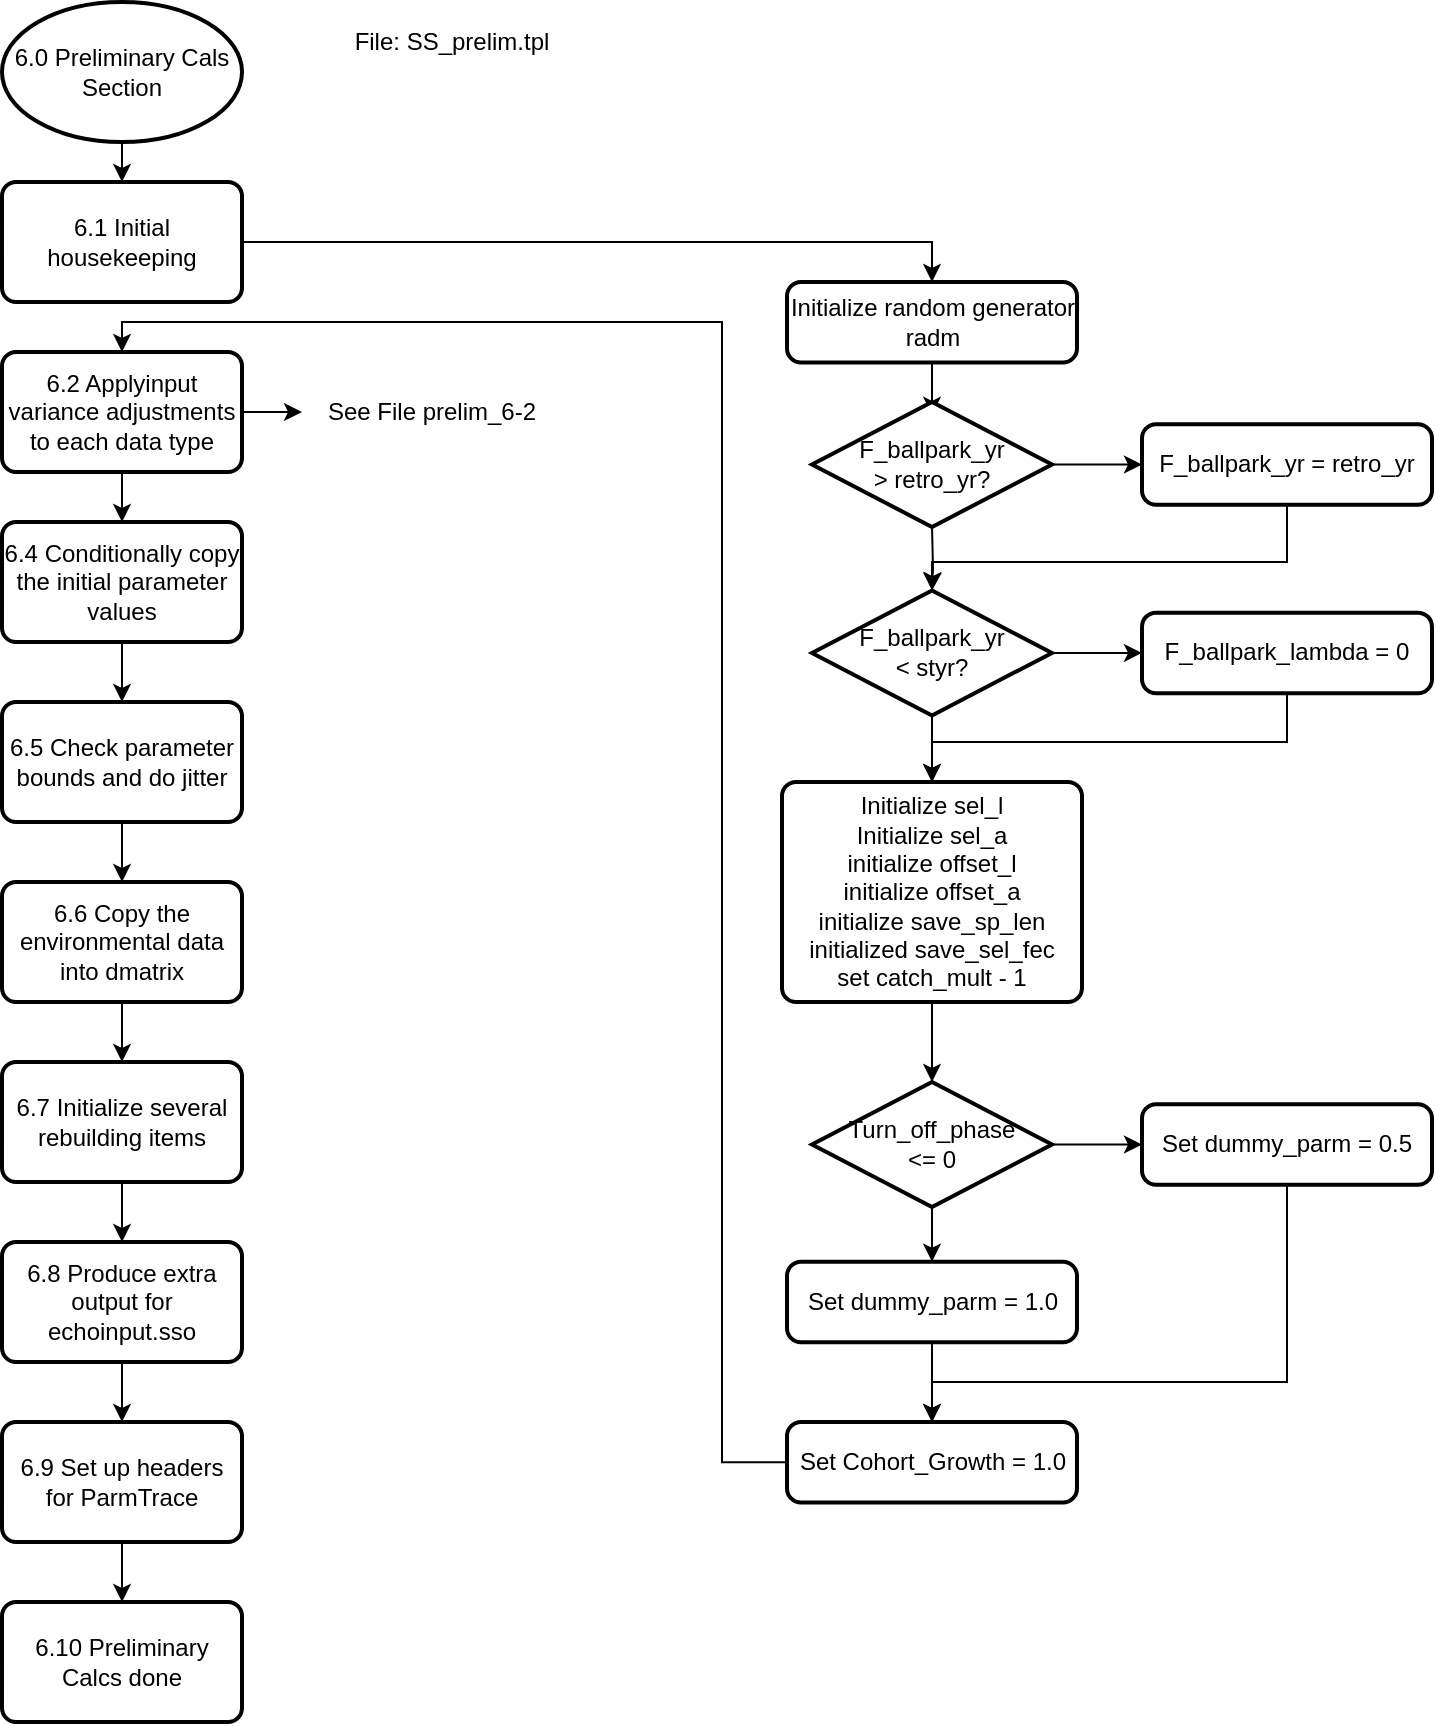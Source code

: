 <mxfile version="13.9.9" type="device"><diagram id="QIWCyruMZ_F5Vte4pLTj" name="Page-1"><mxGraphModel dx="1086" dy="666" grid="1" gridSize="10" guides="1" tooltips="1" connect="1" arrows="1" fold="1" page="1" pageScale="1" pageWidth="850" pageHeight="1100" math="0" shadow="0"><root><mxCell id="0"/><mxCell id="1" parent="0"/><mxCell id="bSxlJlI8j-9xhlXNGuxe-2" value="" style="edgeStyle=orthogonalEdgeStyle;rounded=0;orthogonalLoop=1;jettySize=auto;html=1;" parent="1" source="bSxlJlI8j-9xhlXNGuxe-3" target="bSxlJlI8j-9xhlXNGuxe-4" edge="1"><mxGeometry relative="1" as="geometry"/></mxCell><mxCell id="bSxlJlI8j-9xhlXNGuxe-3" value="&lt;span&gt;6.0 Preliminary Cals Section&lt;/span&gt;" style="strokeWidth=2;html=1;shape=mxgraph.flowchart.start_1;whiteSpace=wrap;" parent="1" vertex="1"><mxGeometry x="70" y="50" width="120" height="70" as="geometry"/></mxCell><mxCell id="bSxlJlI8j-9xhlXNGuxe-43" style="edgeStyle=orthogonalEdgeStyle;rounded=0;orthogonalLoop=1;jettySize=auto;html=1;" parent="1" source="bSxlJlI8j-9xhlXNGuxe-4" target="bSxlJlI8j-9xhlXNGuxe-21" edge="1"><mxGeometry relative="1" as="geometry"><Array as="points"><mxPoint x="535" y="170"/></Array></mxGeometry></mxCell><mxCell id="bSxlJlI8j-9xhlXNGuxe-4" value="&lt;span&gt;6.1 Initial housekeeping&lt;/span&gt;" style="rounded=1;whiteSpace=wrap;html=1;absoluteArcSize=1;arcSize=14;strokeWidth=2;" parent="1" vertex="1"><mxGeometry x="70" y="140" width="120" height="60" as="geometry"/></mxCell><mxCell id="bSxlJlI8j-9xhlXNGuxe-13" style="edgeStyle=orthogonalEdgeStyle;rounded=0;orthogonalLoop=1;jettySize=auto;html=1;" parent="1" source="bSxlJlI8j-9xhlXNGuxe-5" target="bSxlJlI8j-9xhlXNGuxe-6" edge="1"><mxGeometry relative="1" as="geometry"/></mxCell><mxCell id="i3Sz4ihlXYzRZ6S4Y56M-4" value="" style="edgeStyle=orthogonalEdgeStyle;rounded=0;orthogonalLoop=1;jettySize=auto;html=1;" edge="1" parent="1" source="bSxlJlI8j-9xhlXNGuxe-5" target="i3Sz4ihlXYzRZ6S4Y56M-2"><mxGeometry relative="1" as="geometry"/></mxCell><mxCell id="bSxlJlI8j-9xhlXNGuxe-5" value="6.2 Applyinput variance adjustments to each data type" style="rounded=1;whiteSpace=wrap;html=1;absoluteArcSize=1;arcSize=14;strokeWidth=2;" parent="1" vertex="1"><mxGeometry x="70" y="225" width="120" height="60" as="geometry"/></mxCell><mxCell id="bSxlJlI8j-9xhlXNGuxe-14" style="edgeStyle=orthogonalEdgeStyle;rounded=0;orthogonalLoop=1;jettySize=auto;html=1;entryX=0.5;entryY=0;entryDx=0;entryDy=0;" parent="1" source="bSxlJlI8j-9xhlXNGuxe-6" target="bSxlJlI8j-9xhlXNGuxe-7" edge="1"><mxGeometry relative="1" as="geometry"/></mxCell><mxCell id="bSxlJlI8j-9xhlXNGuxe-6" value="6.4 Conditionally copy the initial parameter values" style="rounded=1;whiteSpace=wrap;html=1;absoluteArcSize=1;arcSize=14;strokeWidth=2;" parent="1" vertex="1"><mxGeometry x="70" y="310" width="120" height="60" as="geometry"/></mxCell><mxCell id="bSxlJlI8j-9xhlXNGuxe-15" style="edgeStyle=orthogonalEdgeStyle;rounded=0;orthogonalLoop=1;jettySize=auto;html=1;" parent="1" source="bSxlJlI8j-9xhlXNGuxe-7" target="bSxlJlI8j-9xhlXNGuxe-8" edge="1"><mxGeometry relative="1" as="geometry"/></mxCell><mxCell id="bSxlJlI8j-9xhlXNGuxe-7" value="6.5 Check parameter bounds and do jitter" style="rounded=1;whiteSpace=wrap;html=1;absoluteArcSize=1;arcSize=14;strokeWidth=2;" parent="1" vertex="1"><mxGeometry x="70" y="400" width="120" height="60" as="geometry"/></mxCell><mxCell id="bSxlJlI8j-9xhlXNGuxe-16" style="edgeStyle=orthogonalEdgeStyle;rounded=0;orthogonalLoop=1;jettySize=auto;html=1;" parent="1" source="bSxlJlI8j-9xhlXNGuxe-8" target="bSxlJlI8j-9xhlXNGuxe-9" edge="1"><mxGeometry relative="1" as="geometry"/></mxCell><mxCell id="bSxlJlI8j-9xhlXNGuxe-8" value="6.6 Copy the environmental data into dmatrix" style="rounded=1;whiteSpace=wrap;html=1;absoluteArcSize=1;arcSize=14;strokeWidth=2;" parent="1" vertex="1"><mxGeometry x="70" y="490" width="120" height="60" as="geometry"/></mxCell><mxCell id="bSxlJlI8j-9xhlXNGuxe-17" style="edgeStyle=orthogonalEdgeStyle;rounded=0;orthogonalLoop=1;jettySize=auto;html=1;" parent="1" source="bSxlJlI8j-9xhlXNGuxe-9" target="bSxlJlI8j-9xhlXNGuxe-10" edge="1"><mxGeometry relative="1" as="geometry"/></mxCell><mxCell id="bSxlJlI8j-9xhlXNGuxe-9" value="6.7 Initialize several rebuilding items" style="rounded=1;whiteSpace=wrap;html=1;absoluteArcSize=1;arcSize=14;strokeWidth=2;" parent="1" vertex="1"><mxGeometry x="70" y="580" width="120" height="60" as="geometry"/></mxCell><mxCell id="bSxlJlI8j-9xhlXNGuxe-18" style="edgeStyle=orthogonalEdgeStyle;rounded=0;orthogonalLoop=1;jettySize=auto;html=1;" parent="1" source="bSxlJlI8j-9xhlXNGuxe-10" target="bSxlJlI8j-9xhlXNGuxe-11" edge="1"><mxGeometry relative="1" as="geometry"/></mxCell><mxCell id="bSxlJlI8j-9xhlXNGuxe-10" value="6.8 Produce extra output for echoinput.sso" style="rounded=1;whiteSpace=wrap;html=1;absoluteArcSize=1;arcSize=14;strokeWidth=2;" parent="1" vertex="1"><mxGeometry x="70" y="670" width="120" height="60" as="geometry"/></mxCell><mxCell id="bSxlJlI8j-9xhlXNGuxe-19" style="edgeStyle=orthogonalEdgeStyle;rounded=0;orthogonalLoop=1;jettySize=auto;html=1;" parent="1" source="bSxlJlI8j-9xhlXNGuxe-11" target="bSxlJlI8j-9xhlXNGuxe-12" edge="1"><mxGeometry relative="1" as="geometry"/></mxCell><mxCell id="bSxlJlI8j-9xhlXNGuxe-11" value="6.9 Set up headers for ParmTrace" style="rounded=1;whiteSpace=wrap;html=1;absoluteArcSize=1;arcSize=14;strokeWidth=2;" parent="1" vertex="1"><mxGeometry x="70" y="760" width="120" height="60" as="geometry"/></mxCell><mxCell id="bSxlJlI8j-9xhlXNGuxe-12" value="6.10 Preliminary Calcs done" style="rounded=1;whiteSpace=wrap;html=1;absoluteArcSize=1;arcSize=14;strokeWidth=2;" parent="1" vertex="1"><mxGeometry x="70" y="850" width="120" height="60" as="geometry"/></mxCell><mxCell id="bSxlJlI8j-9xhlXNGuxe-20" style="edgeStyle=orthogonalEdgeStyle;rounded=0;orthogonalLoop=1;jettySize=auto;html=1;entryX=0.5;entryY=0;entryDx=0;entryDy=0;" parent="1" source="bSxlJlI8j-9xhlXNGuxe-21" edge="1"><mxGeometry relative="1" as="geometry"><mxPoint x="535" y="256.41" as="targetPoint"/></mxGeometry></mxCell><mxCell id="bSxlJlI8j-9xhlXNGuxe-21" value="Initialize random generator radm" style="rounded=1;whiteSpace=wrap;html=1;absoluteArcSize=1;arcSize=14;strokeWidth=2;" parent="1" vertex="1"><mxGeometry x="462.5" y="190.0" width="145" height="40.27" as="geometry"/></mxCell><mxCell id="bSxlJlI8j-9xhlXNGuxe-22" style="edgeStyle=orthogonalEdgeStyle;rounded=0;orthogonalLoop=1;jettySize=auto;html=1;" parent="1" target="bSxlJlI8j-9xhlXNGuxe-24" edge="1"><mxGeometry relative="1" as="geometry"><mxPoint x="535" y="312.19" as="sourcePoint"/></mxGeometry></mxCell><mxCell id="bSxlJlI8j-9xhlXNGuxe-30" style="edgeStyle=orthogonalEdgeStyle;rounded=0;orthogonalLoop=1;jettySize=auto;html=1;" parent="1" source="bSxlJlI8j-9xhlXNGuxe-24" target="bSxlJlI8j-9xhlXNGuxe-28" edge="1"><mxGeometry relative="1" as="geometry"/></mxCell><mxCell id="bSxlJlI8j-9xhlXNGuxe-33" style="edgeStyle=orthogonalEdgeStyle;rounded=0;orthogonalLoop=1;jettySize=auto;html=1;" parent="1" source="bSxlJlI8j-9xhlXNGuxe-24" target="bSxlJlI8j-9xhlXNGuxe-25" edge="1"><mxGeometry relative="1" as="geometry"/></mxCell><mxCell id="bSxlJlI8j-9xhlXNGuxe-24" value="F_ballpark_yr &lt;br&gt;&amp;lt; styr?" style="strokeWidth=2;html=1;shape=mxgraph.flowchart.decision;whiteSpace=wrap;" parent="1" vertex="1"><mxGeometry x="475" y="344.2" width="120" height="62.5" as="geometry"/></mxCell><mxCell id="bSxlJlI8j-9xhlXNGuxe-34" style="edgeStyle=orthogonalEdgeStyle;rounded=0;orthogonalLoop=1;jettySize=auto;html=1;" parent="1" source="bSxlJlI8j-9xhlXNGuxe-25" target="bSxlJlI8j-9xhlXNGuxe-32" edge="1"><mxGeometry relative="1" as="geometry"/></mxCell><mxCell id="bSxlJlI8j-9xhlXNGuxe-25" value="Initialize sel_l&lt;br&gt;Initialize sel_a&lt;br&gt;initialize offset_l&lt;br&gt;initialize offset_a&lt;br&gt;initialize save_sp_len&lt;br&gt;initialized save_sel_fec&lt;br&gt;set catch_mult - 1" style="rounded=1;whiteSpace=wrap;html=1;absoluteArcSize=1;arcSize=14;strokeWidth=2;" parent="1" vertex="1"><mxGeometry x="460" y="440" width="150" height="110" as="geometry"/></mxCell><mxCell id="bSxlJlI8j-9xhlXNGuxe-29" style="edgeStyle=orthogonalEdgeStyle;rounded=0;orthogonalLoop=1;jettySize=auto;html=1;" parent="1" source="bSxlJlI8j-9xhlXNGuxe-26" target="bSxlJlI8j-9xhlXNGuxe-27" edge="1"><mxGeometry relative="1" as="geometry"/></mxCell><mxCell id="bSxlJlI8j-9xhlXNGuxe-26" value="F_ballpark_yr &lt;br&gt;&amp;gt; retro_yr?" style="strokeWidth=2;html=1;shape=mxgraph.flowchart.decision;whiteSpace=wrap;" parent="1" vertex="1"><mxGeometry x="475" y="250" width="120" height="62.5" as="geometry"/></mxCell><mxCell id="bSxlJlI8j-9xhlXNGuxe-31" style="edgeStyle=orthogonalEdgeStyle;rounded=0;orthogonalLoop=1;jettySize=auto;html=1;entryX=0.5;entryY=0;entryDx=0;entryDy=0;entryPerimeter=0;" parent="1" source="bSxlJlI8j-9xhlXNGuxe-27" target="bSxlJlI8j-9xhlXNGuxe-24" edge="1"><mxGeometry relative="1" as="geometry"><Array as="points"><mxPoint x="713" y="330"/><mxPoint x="535" y="330"/></Array></mxGeometry></mxCell><mxCell id="bSxlJlI8j-9xhlXNGuxe-27" value="F_ballpark_yr = retro_yr" style="rounded=1;whiteSpace=wrap;html=1;absoluteArcSize=1;arcSize=14;strokeWidth=2;" parent="1" vertex="1"><mxGeometry x="640" y="261.12" width="145" height="40.27" as="geometry"/></mxCell><mxCell id="bSxlJlI8j-9xhlXNGuxe-35" style="edgeStyle=orthogonalEdgeStyle;rounded=0;orthogonalLoop=1;jettySize=auto;html=1;" parent="1" source="bSxlJlI8j-9xhlXNGuxe-28" target="bSxlJlI8j-9xhlXNGuxe-25" edge="1"><mxGeometry relative="1" as="geometry"><Array as="points"><mxPoint x="713" y="420"/><mxPoint x="535" y="420"/></Array></mxGeometry></mxCell><mxCell id="bSxlJlI8j-9xhlXNGuxe-28" value="F_ballpark_lambda = 0" style="rounded=1;whiteSpace=wrap;html=1;absoluteArcSize=1;arcSize=14;strokeWidth=2;" parent="1" vertex="1"><mxGeometry x="640" y="355.32" width="145" height="40.27" as="geometry"/></mxCell><mxCell id="bSxlJlI8j-9xhlXNGuxe-37" style="edgeStyle=orthogonalEdgeStyle;rounded=0;orthogonalLoop=1;jettySize=auto;html=1;" parent="1" source="bSxlJlI8j-9xhlXNGuxe-32" target="bSxlJlI8j-9xhlXNGuxe-36" edge="1"><mxGeometry relative="1" as="geometry"/></mxCell><mxCell id="bSxlJlI8j-9xhlXNGuxe-39" style="edgeStyle=orthogonalEdgeStyle;rounded=0;orthogonalLoop=1;jettySize=auto;html=1;entryX=0.5;entryY=0;entryDx=0;entryDy=0;" parent="1" source="bSxlJlI8j-9xhlXNGuxe-32" target="bSxlJlI8j-9xhlXNGuxe-38" edge="1"><mxGeometry relative="1" as="geometry"/></mxCell><mxCell id="bSxlJlI8j-9xhlXNGuxe-32" value="Turn_off_phase&lt;br&gt;&amp;lt;= 0" style="strokeWidth=2;html=1;shape=mxgraph.flowchart.decision;whiteSpace=wrap;" parent="1" vertex="1"><mxGeometry x="475" y="590" width="120" height="62.5" as="geometry"/></mxCell><mxCell id="bSxlJlI8j-9xhlXNGuxe-42" style="edgeStyle=orthogonalEdgeStyle;rounded=0;orthogonalLoop=1;jettySize=auto;html=1;" parent="1" source="bSxlJlI8j-9xhlXNGuxe-36" target="bSxlJlI8j-9xhlXNGuxe-40" edge="1"><mxGeometry relative="1" as="geometry"><Array as="points"><mxPoint x="713" y="740"/><mxPoint x="535" y="740"/></Array></mxGeometry></mxCell><mxCell id="bSxlJlI8j-9xhlXNGuxe-36" value="Set&amp;nbsp;dummy_parm = 0.5" style="rounded=1;whiteSpace=wrap;html=1;absoluteArcSize=1;arcSize=14;strokeWidth=2;" parent="1" vertex="1"><mxGeometry x="640" y="601.12" width="145" height="40.27" as="geometry"/></mxCell><mxCell id="bSxlJlI8j-9xhlXNGuxe-41" style="edgeStyle=orthogonalEdgeStyle;rounded=0;orthogonalLoop=1;jettySize=auto;html=1;" parent="1" source="bSxlJlI8j-9xhlXNGuxe-38" target="bSxlJlI8j-9xhlXNGuxe-40" edge="1"><mxGeometry relative="1" as="geometry"/></mxCell><mxCell id="bSxlJlI8j-9xhlXNGuxe-38" value="Set dummy_parm = 1.0" style="rounded=1;whiteSpace=wrap;html=1;absoluteArcSize=1;arcSize=14;strokeWidth=2;" parent="1" vertex="1"><mxGeometry x="462.5" y="679.87" width="145" height="40.27" as="geometry"/></mxCell><mxCell id="bSxlJlI8j-9xhlXNGuxe-44" style="edgeStyle=orthogonalEdgeStyle;rounded=0;orthogonalLoop=1;jettySize=auto;html=1;" parent="1" source="bSxlJlI8j-9xhlXNGuxe-40" target="bSxlJlI8j-9xhlXNGuxe-5" edge="1"><mxGeometry relative="1" as="geometry"><mxPoint x="390" y="410" as="targetPoint"/><Array as="points"><mxPoint x="430" y="780"/><mxPoint x="430" y="210"/><mxPoint x="130" y="210"/></Array></mxGeometry></mxCell><mxCell id="bSxlJlI8j-9xhlXNGuxe-40" value="Set&amp;nbsp;Cohort_Growth = 1.0" style="rounded=1;whiteSpace=wrap;html=1;absoluteArcSize=1;arcSize=14;strokeWidth=2;" parent="1" vertex="1"><mxGeometry x="462.5" y="760.0" width="145" height="40.27" as="geometry"/></mxCell><mxCell id="i3Sz4ihlXYzRZ6S4Y56M-1" value="File: SS_prelim.tpl&lt;br&gt;" style="text;html=1;strokeColor=none;fillColor=none;align=center;verticalAlign=middle;whiteSpace=wrap;rounded=0;" vertex="1" parent="1"><mxGeometry x="210" y="50" width="170" height="40" as="geometry"/></mxCell><mxCell id="i3Sz4ihlXYzRZ6S4Y56M-2" value="&lt;span&gt;See File prelim_6-2&lt;/span&gt;" style="text;html=1;strokeColor=none;fillColor=none;align=center;verticalAlign=middle;whiteSpace=wrap;rounded=0;" vertex="1" parent="1"><mxGeometry x="220" y="236.87" width="130" height="36.25" as="geometry"/></mxCell></root></mxGraphModel></diagram></mxfile>